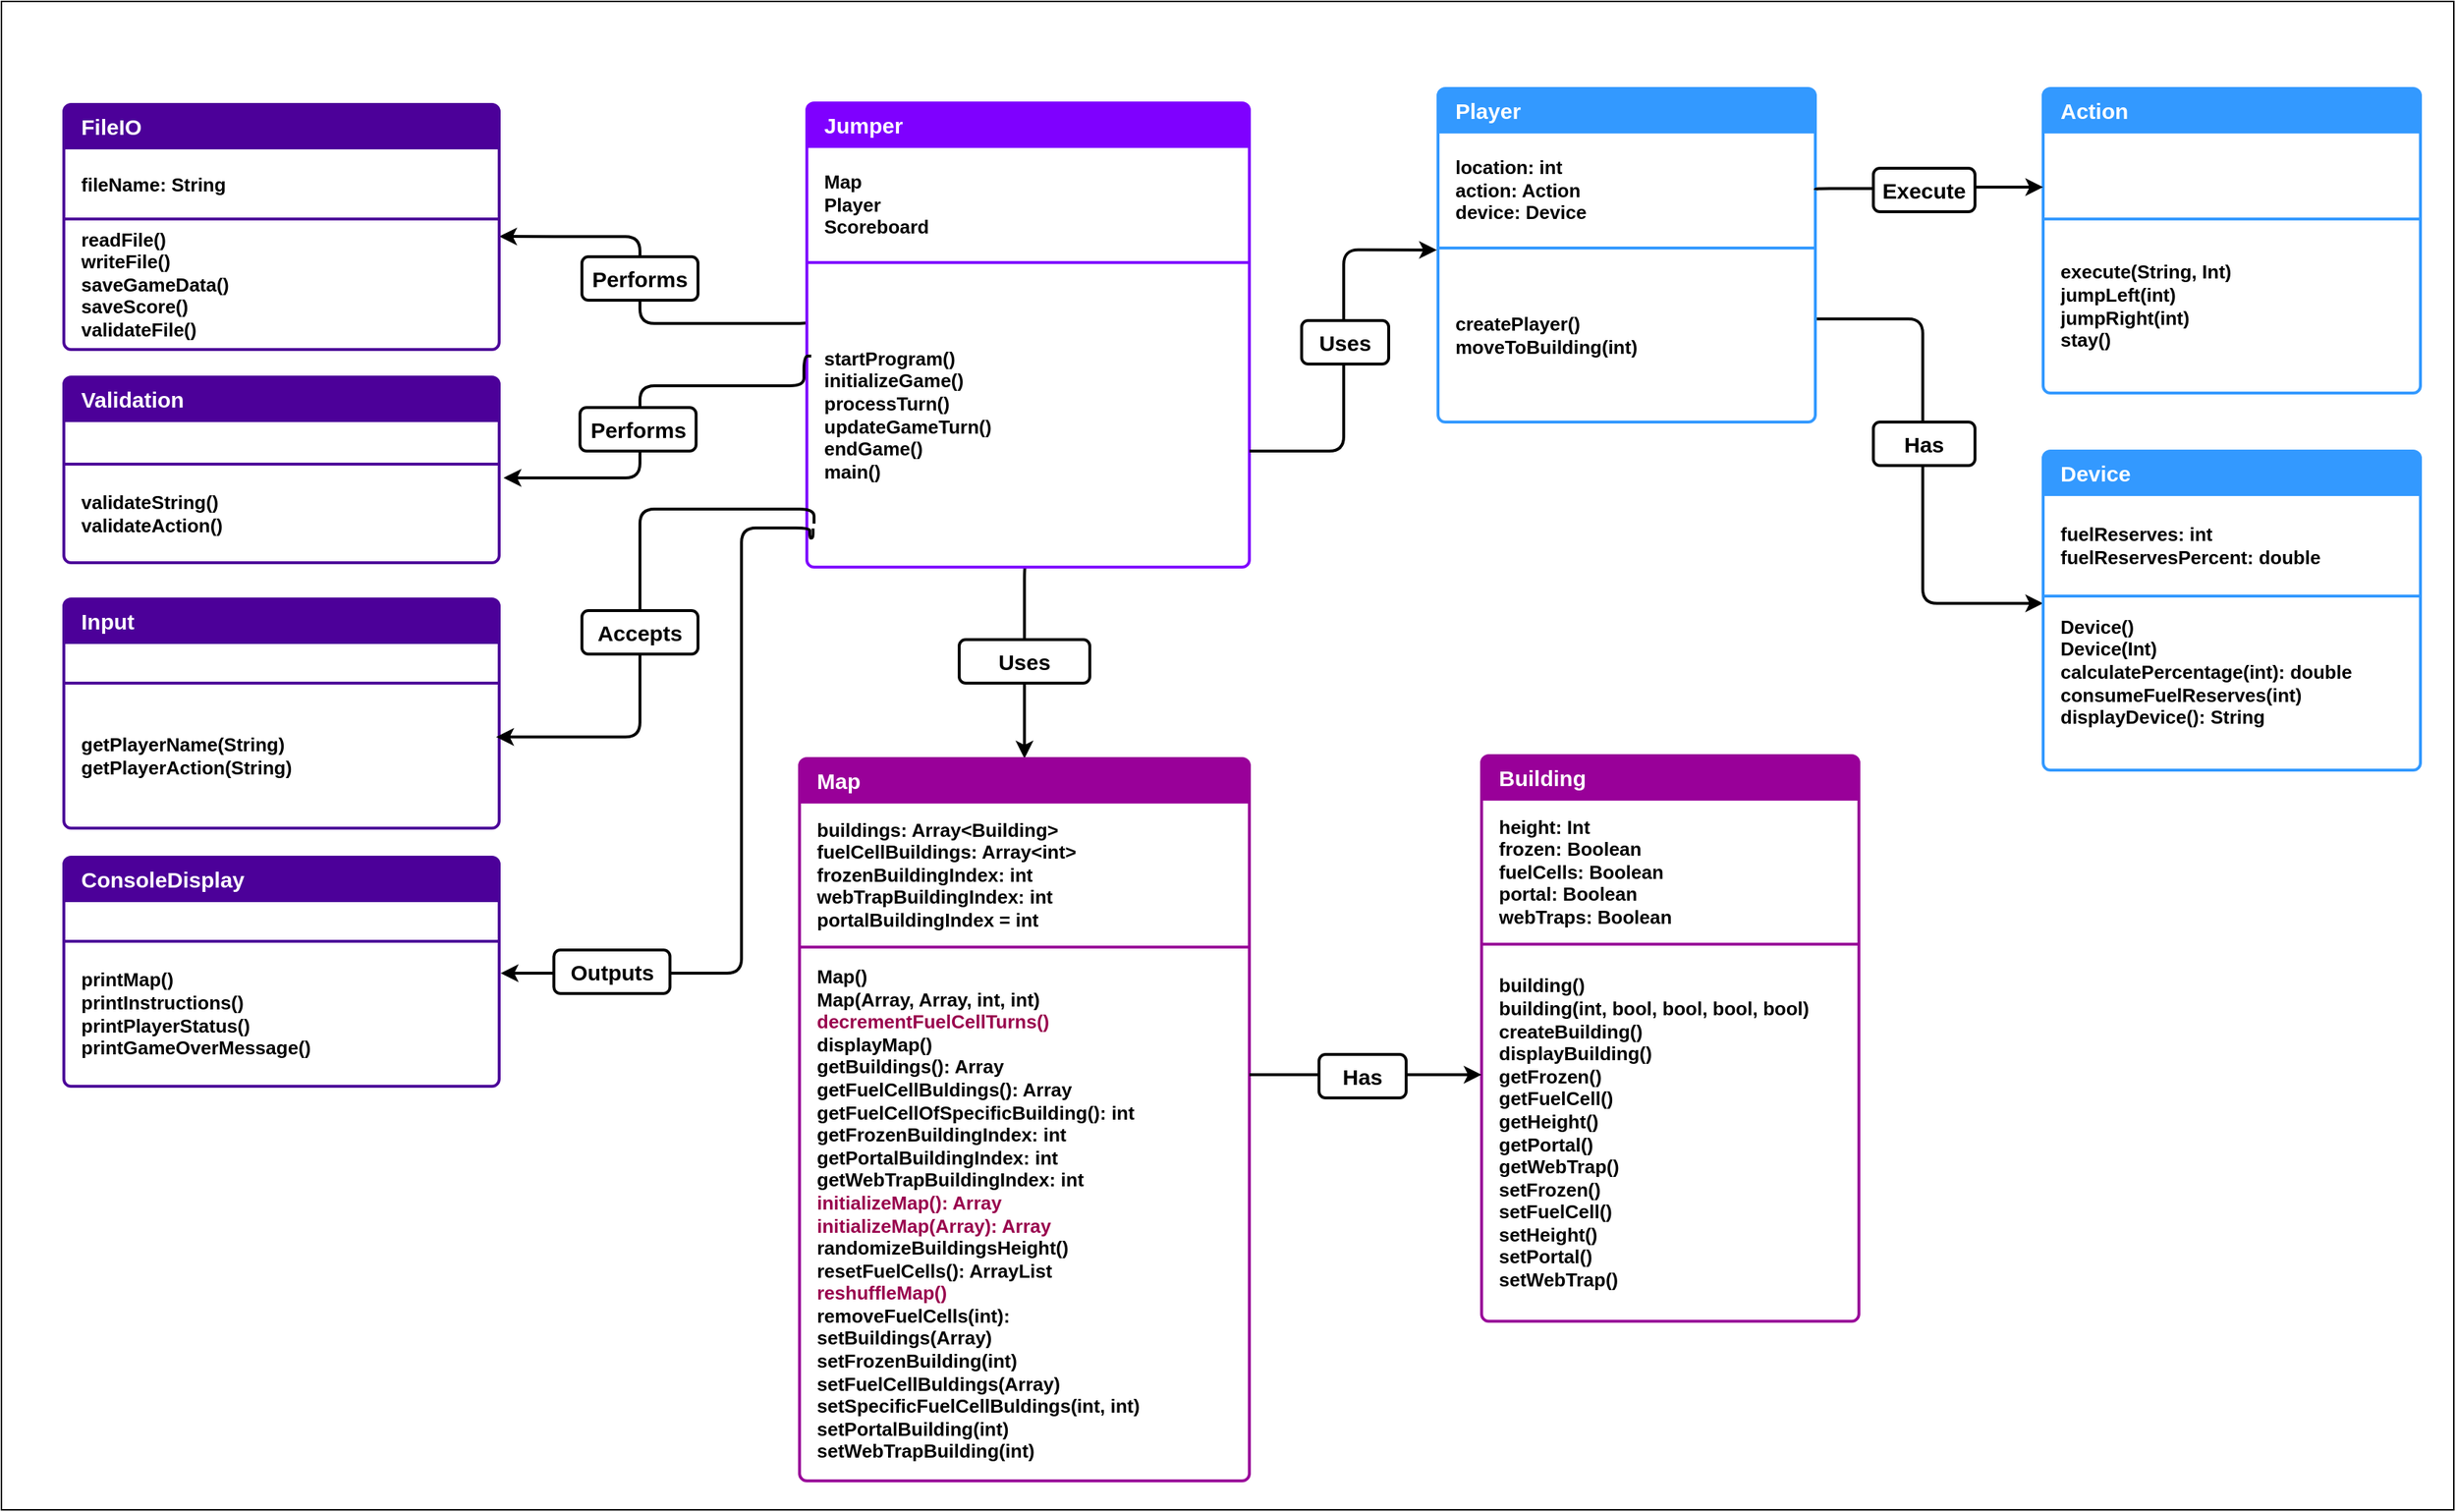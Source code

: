<mxfile version="24.7.17">
  <diagram name="Page-1" id="dSvuV1CNV-9eOFvfghRx">
    <mxGraphModel dx="581" dy="415" grid="1" gridSize="10" guides="1" tooltips="1" connect="1" arrows="1" fold="1" page="1" pageScale="1" pageWidth="850" pageHeight="1100" math="0" shadow="0">
      <root>
        <mxCell id="0" />
        <mxCell id="1" parent="0" />
        <mxCell id="XH4O_Xo0e676Nhpj7tfd-28" value="" style="rounded=0;whiteSpace=wrap;html=1;gradientColor=default;fillColor=none;strokeColor=default;movable=0;resizable=0;rotatable=0;deletable=0;editable=0;locked=1;connectable=0;" parent="1" vertex="1">
          <mxGeometry x="10" y="10" width="1690" height="1040" as="geometry" />
        </mxCell>
        <mxCell id="GWfy-XczUwfGnwTdHz4S-5" style="edgeStyle=orthogonalEdgeStyle;rounded=1;orthogonalLoop=1;jettySize=auto;html=1;curved=0;strokeWidth=2;exitX=0.016;exitY=0.227;exitDx=0;exitDy=0;exitPerimeter=0;entryX=1.001;entryY=0.078;entryDx=0;entryDy=0;entryPerimeter=0;" parent="1" edge="1">
          <mxGeometry relative="1" as="geometry">
            <mxPoint x="567.78" y="229.017" as="sourcePoint" />
            <mxPoint x="353.0" y="172.054" as="targetPoint" />
            <Array as="points">
              <mxPoint x="568" y="232" />
              <mxPoint x="450" y="232" />
              <mxPoint x="450" y="172" />
            </Array>
          </mxGeometry>
        </mxCell>
        <mxCell id="XH4O_Xo0e676Nhpj7tfd-2" style="edgeStyle=orthogonalEdgeStyle;rounded=1;orthogonalLoop=1;jettySize=auto;html=1;curved=0;strokeWidth=2;entryX=0.5;entryY=0;entryDx=0;entryDy=0;exitX=0.49;exitY=0.997;exitDx=0;exitDy=0;exitPerimeter=0;" parent="1" source="1uZrqkp9j0-TrwcevpsD-4" target="y66Isht47EPB-E9qdgSM-7" edge="1">
          <mxGeometry relative="1" as="geometry">
            <Array as="points">
              <mxPoint x="717" y="399" />
              <mxPoint x="715" y="400" />
            </Array>
            <mxPoint x="750.5" y="528.05" as="targetPoint" />
            <mxPoint x="730.595" y="400.0" as="sourcePoint" />
          </mxGeometry>
        </mxCell>
        <mxCell id="1uZrqkp9j0-TrwcevpsD-2" value="Jumper" style="text;strokeColor=#7F00FF;fillColor=#7F00FF;align=left;verticalAlign=middle;spacingLeft=10;spacingRight=10;overflow=hidden;points=[[0,0.5],[1,0.5]];portConstraint=eastwest;rotatable=0;whiteSpace=wrap;html=1;shape=mxgraph.bootstrap.topButton;rSize=5;fontColor=#ffffff;labelBackgroundColor=none;fontSize=15;fontStyle=1;fontFamily=Helvetica;strokeWidth=2;labelPadding=0;labelBorderColor=none;shadow=0;perimeterSpacing=0;swimlaneLine=0;container=0;" parent="1" vertex="1">
          <mxGeometry x="565" y="80" width="305" height="30" as="geometry" />
        </mxCell>
        <mxCell id="1uZrqkp9j0-TrwcevpsD-3" value="Map&lt;div&gt;Player&lt;/div&gt;&lt;div&gt;Scoreboard&lt;/div&gt;" style="text;strokeColor=#7F00FF;fillColor=#FFFFFF;align=left;verticalAlign=middle;spacingLeft=10;spacingRight=10;overflow=hidden;points=[[0,0.5],[1,0.5]];portConstraint=eastwest;rotatable=0;whiteSpace=wrap;html=1;rSize=5;fontColor=#000000;strokeWidth=2;labelPadding=0;labelBorderColor=none;fontSize=13;fontStyle=1;shadow=0;perimeterSpacing=0;swimlaneLine=0;container=0;" parent="1" vertex="1">
          <mxGeometry x="565" y="110" width="305" height="80" as="geometry" />
        </mxCell>
        <mxCell id="1uZrqkp9j0-TrwcevpsD-4" value="startProgram()&lt;div&gt;initializeGame()&lt;/div&gt;&lt;div&gt;processTurn()&lt;/div&gt;&lt;div&gt;updateGameTurn()&lt;/div&gt;&lt;div&gt;endGame()&lt;/div&gt;&lt;div&gt;main()&lt;/div&gt;" style="text;strokeColor=#7F00FF;fillColor=#FFFFFF;align=left;verticalAlign=middle;spacingLeft=10;spacingRight=10;overflow=hidden;points=[[0,0.5],[1,0.5]];portConstraint=eastwest;rotatable=0;whiteSpace=wrap;html=1;shape=mxgraph.bootstrap.bottomButton;rSize=5;fontColor=#000000;strokeWidth=2;labelPadding=0;labelBorderColor=none;fontSize=13;fontStyle=1;shadow=0;perimeterSpacing=0;swimlaneLine=0;container=0;" parent="1" vertex="1">
          <mxGeometry x="565" y="190" width="305" height="210" as="geometry" />
        </mxCell>
        <mxCell id="XH4O_Xo0e676Nhpj7tfd-5" value="Validation" style="text;strokeColor=#4C0099;fillColor=#4C0099;align=left;verticalAlign=middle;spacingLeft=10;spacingRight=10;overflow=hidden;points=[[0,0.5],[1,0.5]];portConstraint=eastwest;rotatable=0;whiteSpace=wrap;html=1;shape=mxgraph.bootstrap.topButton;rSize=5;fontColor=#ffffff;labelBackgroundColor=none;fontSize=15;fontStyle=1;fontFamily=Helvetica;strokeWidth=2;labelPadding=0;labelBorderColor=none;shadow=0;perimeterSpacing=0;swimlaneLine=0;container=0;" parent="1" vertex="1">
          <mxGeometry x="53" y="269" width="300" height="30" as="geometry" />
        </mxCell>
        <mxCell id="XH4O_Xo0e676Nhpj7tfd-6" value="" style="text;strokeColor=#4C0099;fillColor=#FFFFFF;align=left;verticalAlign=middle;spacingLeft=10;spacingRight=10;overflow=hidden;points=[[0,0.5],[1,0.5]];portConstraint=eastwest;rotatable=0;whiteSpace=wrap;html=1;rSize=5;fontColor=#000000;strokeWidth=2;labelPadding=0;labelBorderColor=none;fontSize=13;fontStyle=1;shadow=0;perimeterSpacing=0;swimlaneLine=0;container=0;" parent="1" vertex="1">
          <mxGeometry x="53" y="299" width="300" height="30" as="geometry" />
        </mxCell>
        <mxCell id="XH4O_Xo0e676Nhpj7tfd-7" value="validateString()&lt;div&gt;validateAction()&lt;/div&gt;" style="text;strokeColor=#4C0099;fillColor=#FFFFFF;align=left;verticalAlign=middle;spacingLeft=10;spacingRight=10;overflow=hidden;points=[[0,0.5],[1,0.5]];portConstraint=eastwest;rotatable=0;whiteSpace=wrap;html=1;shape=mxgraph.bootstrap.bottomButton;rSize=5;fontColor=#000000;strokeWidth=2;labelPadding=0;labelBorderColor=none;fontSize=13;fontStyle=1;shadow=0;perimeterSpacing=0;swimlaneLine=0;container=0;" parent="1" vertex="1">
          <mxGeometry x="53" y="329" width="300" height="68" as="geometry" />
        </mxCell>
        <mxCell id="XH4O_Xo0e676Nhpj7tfd-9" value="Input" style="text;strokeColor=#4C0099;fillColor=#4C0099;align=left;verticalAlign=middle;spacingLeft=10;spacingRight=10;overflow=hidden;points=[[0,0.5],[1,0.5]];portConstraint=eastwest;rotatable=0;whiteSpace=wrap;html=1;shape=mxgraph.bootstrap.topButton;rSize=5;fontColor=#ffffff;labelBackgroundColor=none;fontSize=15;fontStyle=1;fontFamily=Helvetica;strokeWidth=2;labelPadding=0;labelBorderColor=none;shadow=0;perimeterSpacing=0;swimlaneLine=0;container=0;" parent="1" vertex="1">
          <mxGeometry x="53" y="422" width="300" height="30" as="geometry" />
        </mxCell>
        <mxCell id="XH4O_Xo0e676Nhpj7tfd-10" value="" style="text;strokeColor=#4C0099;fillColor=#FFFFFF;align=left;verticalAlign=middle;spacingLeft=10;spacingRight=10;overflow=hidden;points=[[0,0.5],[1,0.5]];portConstraint=eastwest;rotatable=0;whiteSpace=wrap;html=1;rSize=5;fontColor=#000000;strokeWidth=2;labelPadding=0;labelBorderColor=none;fontSize=13;fontStyle=1;shadow=0;perimeterSpacing=0;swimlaneLine=0;container=0;" parent="1" vertex="1">
          <mxGeometry x="53" y="452" width="300" height="30" as="geometry" />
        </mxCell>
        <mxCell id="XH4O_Xo0e676Nhpj7tfd-11" value="getPlayerName(String)&lt;div&gt;getPlayerAction(String)&lt;/div&gt;" style="text;strokeColor=#4C0099;fillColor=#FFFFFF;align=left;verticalAlign=middle;spacingLeft=10;spacingRight=10;overflow=hidden;points=[[0,0.5],[1,0.5]];portConstraint=eastwest;rotatable=0;whiteSpace=wrap;html=1;shape=mxgraph.bootstrap.bottomButton;rSize=5;fontColor=#000000;strokeWidth=2;labelPadding=0;labelBorderColor=none;fontSize=13;fontStyle=1;shadow=0;perimeterSpacing=0;swimlaneLine=0;container=0;" parent="1" vertex="1">
          <mxGeometry x="53" y="480" width="300" height="100" as="geometry" />
        </mxCell>
        <mxCell id="XH4O_Xo0e676Nhpj7tfd-23" style="edgeStyle=orthogonalEdgeStyle;rounded=1;orthogonalLoop=1;jettySize=auto;html=1;curved=0;strokeWidth=2;entryX=0.993;entryY=0.371;entryDx=0;entryDy=0;entryPerimeter=0;" parent="1" target="XH4O_Xo0e676Nhpj7tfd-11" edge="1">
          <mxGeometry relative="1" as="geometry">
            <mxPoint x="570" y="370" as="sourcePoint" />
            <mxPoint x="400" y="540" as="targetPoint" />
            <Array as="points">
              <mxPoint x="570" y="360" />
              <mxPoint x="450" y="360" />
              <mxPoint x="450" y="517" />
            </Array>
          </mxGeometry>
        </mxCell>
        <mxCell id="XH4O_Xo0e676Nhpj7tfd-25" style="edgeStyle=orthogonalEdgeStyle;rounded=1;orthogonalLoop=1;jettySize=auto;html=1;curved=0;strokeWidth=2;entryX=1.01;entryY=0.139;entryDx=0;entryDy=0;entryPerimeter=0;exitX=0.01;exitY=0.307;exitDx=0;exitDy=0;exitPerimeter=0;" parent="1" source="1uZrqkp9j0-TrwcevpsD-4" target="XH4O_Xo0e676Nhpj7tfd-7" edge="1">
          <mxGeometry relative="1" as="geometry">
            <mxPoint x="530" y="290" as="sourcePoint" />
            <mxPoint x="353.0" y="289.504" as="targetPoint" />
            <Array as="points">
              <mxPoint x="563" y="275" />
              <mxPoint x="450" y="276" />
              <mxPoint x="450" y="339" />
            </Array>
          </mxGeometry>
        </mxCell>
        <mxCell id="XH4O_Xo0e676Nhpj7tfd-20" value="Performs" style="text;strokeColor=default;fillColor=default;align=center;verticalAlign=middle;whiteSpace=wrap;rounded=1;fontSize=15;strokeWidth=2;fontStyle=1;labelBackgroundColor=default;gradientColor=none;imageHeight=22;" parent="1" vertex="1">
          <mxGeometry x="408.7" y="290" width="80" height="30" as="geometry" />
        </mxCell>
        <mxCell id="XH4O_Xo0e676Nhpj7tfd-26" value="Accepts" style="text;strokeColor=default;fillColor=default;align=center;verticalAlign=middle;whiteSpace=wrap;rounded=1;fontSize=15;strokeWidth=2;fontStyle=1;labelBackgroundColor=default;gradientColor=none;imageHeight=22;" parent="1" vertex="1">
          <mxGeometry x="410" y="430" width="80" height="30" as="geometry" />
        </mxCell>
        <mxCell id="y66Isht47EPB-E9qdgSM-7" value="" style="swimlane;fontStyle=1;childLayout=stackLayout;horizontal=1;startSize=0;horizontalStack=0;resizeParent=1;resizeParentMax=0;resizeLast=0;collapsible=0;marginBottom=0;whiteSpace=wrap;html=1;strokeColor=none;fillColor=none;strokeWidth=2;labelPadding=0;labelBorderColor=none;fontSize=13;shadow=0;perimeterSpacing=0;swimlaneLine=0;" parent="1" vertex="1">
          <mxGeometry x="560" y="532" width="310" height="130" as="geometry" />
        </mxCell>
        <mxCell id="y66Isht47EPB-E9qdgSM-8" value="Map" style="text;strokeColor=#990099;fillColor=#990099;align=left;verticalAlign=middle;spacingLeft=10;spacingRight=10;overflow=hidden;points=[[0,0.5],[1,0.5]];portConstraint=eastwest;rotatable=0;whiteSpace=wrap;html=1;shape=mxgraph.bootstrap.topButton;rSize=5;fontColor=#ffffff;labelBackgroundColor=none;fontSize=15;fontStyle=1;fontFamily=Helvetica;strokeWidth=2;labelPadding=0;labelBorderColor=none;shadow=0;perimeterSpacing=0;swimlaneLine=0;" parent="y66Isht47EPB-E9qdgSM-7" vertex="1">
          <mxGeometry width="310" height="30" as="geometry" />
        </mxCell>
        <mxCell id="y66Isht47EPB-E9qdgSM-9" value="&lt;div&gt;buildings: Array&amp;lt;Building&amp;gt;&lt;br&gt;fuelCellBuildings: Array&amp;lt;int&amp;gt;&lt;/div&gt;&lt;div&gt;frozenBuildingIndex: int&lt;br&gt;webTrapBuildingIndex: int&lt;/div&gt;&lt;div&gt;portalBuildingIndex = int&lt;/div&gt;" style="text;strokeColor=#990099;fillColor=#FFFFFF;align=left;verticalAlign=middle;spacingLeft=10;spacingRight=10;overflow=hidden;points=[[0,0.5],[1,0.5]];portConstraint=eastwest;rotatable=0;whiteSpace=wrap;html=1;rSize=5;fontColor=#000000;strokeWidth=2;labelPadding=0;labelBorderColor=none;fontSize=13;fontStyle=1;shadow=0;perimeterSpacing=0;swimlaneLine=0;" parent="y66Isht47EPB-E9qdgSM-7" vertex="1">
          <mxGeometry y="30" width="310" height="100" as="geometry" />
        </mxCell>
        <mxCell id="y66Isht47EPB-E9qdgSM-31" value="" style="swimlane;fontStyle=1;childLayout=stackLayout;horizontal=1;startSize=0;horizontalStack=0;resizeParent=1;resizeParentMax=0;resizeLast=0;collapsible=0;marginBottom=0;whiteSpace=wrap;html=1;strokeColor=none;fillColor=none;strokeWidth=2;labelPadding=0;labelBorderColor=none;fontSize=13;shadow=0;perimeterSpacing=0;swimlaneLine=0;" parent="1" vertex="1">
          <mxGeometry x="1030" y="530" width="260" height="390" as="geometry" />
        </mxCell>
        <mxCell id="y66Isht47EPB-E9qdgSM-32" value="Building" style="text;strokeColor=#990099;fillColor=#990099;align=left;verticalAlign=middle;spacingLeft=10;spacingRight=10;overflow=hidden;points=[[0,0.5],[1,0.5]];portConstraint=eastwest;rotatable=0;whiteSpace=wrap;html=1;shape=mxgraph.bootstrap.topButton;rSize=5;fontColor=#ffffff;labelBackgroundColor=none;fontSize=15;fontStyle=1;fontFamily=Helvetica;strokeWidth=2;labelPadding=0;labelBorderColor=none;shadow=0;perimeterSpacing=0;swimlaneLine=0;" parent="y66Isht47EPB-E9qdgSM-31" vertex="1">
          <mxGeometry width="260" height="30" as="geometry" />
        </mxCell>
        <mxCell id="y66Isht47EPB-E9qdgSM-33" value="height: Int&lt;div&gt;frozen: Boolean&lt;br&gt;fuelCells: Boolean&lt;br&gt;portal: Boolean&lt;br&gt;webTraps: Boolean&lt;/div&gt;" style="text;strokeColor=#990099;fillColor=#FFFFFF;align=left;verticalAlign=middle;spacingLeft=10;spacingRight=10;overflow=hidden;points=[[0,0.5],[1,0.5]];portConstraint=eastwest;rotatable=0;whiteSpace=wrap;html=1;rSize=5;fontColor=#000000;strokeWidth=2;labelPadding=0;labelBorderColor=none;fontSize=13;fontStyle=1;shadow=0;perimeterSpacing=0;swimlaneLine=0;" parent="y66Isht47EPB-E9qdgSM-31" vertex="1">
          <mxGeometry y="30" width="260" height="100" as="geometry" />
        </mxCell>
        <mxCell id="y66Isht47EPB-E9qdgSM-34" value="building()&lt;br&gt;building(int, bool, bool, bool, bool)&lt;br&gt;createBuilding()&lt;br&gt;displayBuilding()&lt;br&gt;getFrozen()&lt;br&gt;getFuelCell()&lt;br&gt;getHeight()&lt;br&gt;getPortal()&lt;br&gt;getWebTrap()&lt;br&gt;setFrozen()&lt;br&gt;setFuelCell()&lt;br&gt;setHeight()&lt;br&gt;setPortal()&lt;br&gt;setWebTrap()" style="text;strokeColor=#990099;fillColor=#FFFFFF;align=left;verticalAlign=middle;spacingLeft=10;spacingRight=10;overflow=hidden;points=[[0,0.5],[1,0.5]];portConstraint=eastwest;rotatable=0;whiteSpace=wrap;html=1;shape=mxgraph.bootstrap.bottomButton;rSize=5;fontColor=#000000;strokeWidth=2;labelPadding=0;labelBorderColor=none;fontSize=13;fontStyle=1;shadow=0;perimeterSpacing=0;swimlaneLine=0;" parent="y66Isht47EPB-E9qdgSM-31" vertex="1">
          <mxGeometry y="130" width="260" height="260" as="geometry" />
        </mxCell>
        <mxCell id="y66Isht47EPB-E9qdgSM-35" value="" style="swimlane;fontStyle=1;childLayout=stackLayout;horizontal=1;startSize=0;horizontalStack=0;resizeParent=1;resizeParentMax=0;resizeLast=0;collapsible=0;marginBottom=0;whiteSpace=wrap;html=1;strokeColor=none;fillColor=none;strokeWidth=2;labelPadding=0;labelBorderColor=none;fontSize=13;shadow=0;perimeterSpacing=0;swimlaneLine=0;" parent="1" vertex="1">
          <mxGeometry x="1000" y="70" width="260" height="230" as="geometry" />
        </mxCell>
        <mxCell id="y66Isht47EPB-E9qdgSM-36" value="Player" style="text;strokeColor=#3399ff;fillColor=#3399FF;align=left;verticalAlign=middle;spacingLeft=10;spacingRight=10;overflow=hidden;points=[[0,0.5],[1,0.5]];portConstraint=eastwest;rotatable=0;whiteSpace=wrap;html=1;shape=mxgraph.bootstrap.topButton;rSize=5;fontColor=#ffffff;labelBackgroundColor=none;fontSize=15;fontStyle=1;fontFamily=Helvetica;strokeWidth=2;labelPadding=0;labelBorderColor=none;shadow=0;perimeterSpacing=0;swimlaneLine=0;" parent="y66Isht47EPB-E9qdgSM-35" vertex="1">
          <mxGeometry width="260" height="30" as="geometry" />
        </mxCell>
        <mxCell id="y66Isht47EPB-E9qdgSM-37" value="&lt;div&gt;location: int&lt;/div&gt;&lt;div&gt;action: Action&lt;/div&gt;&lt;div&gt;device: Device&lt;/div&gt;" style="text;strokeColor=#3399ff;fillColor=#FFFFFF;align=left;verticalAlign=middle;spacingLeft=10;spacingRight=10;overflow=hidden;points=[[0,0.5],[1,0.5]];portConstraint=eastwest;rotatable=0;whiteSpace=wrap;html=1;rSize=5;fontColor=#000000;strokeWidth=2;labelPadding=0;labelBorderColor=none;fontSize=13;fontStyle=1;shadow=0;perimeterSpacing=0;swimlaneLine=0;" parent="y66Isht47EPB-E9qdgSM-35" vertex="1">
          <mxGeometry y="30" width="260" height="80" as="geometry" />
        </mxCell>
        <mxCell id="y66Isht47EPB-E9qdgSM-38" value="&lt;div&gt;createPlayer()&lt;/div&gt;&lt;div&gt;moveToBuilding(int)&lt;/div&gt;" style="text;strokeColor=#3399ff;fillColor=#FFFFFF;align=left;verticalAlign=middle;spacingLeft=10;spacingRight=10;overflow=hidden;points=[[0,0.5],[1,0.5]];portConstraint=eastwest;rotatable=0;whiteSpace=wrap;html=1;shape=mxgraph.bootstrap.bottomButton;rSize=5;fontColor=#000000;strokeWidth=2;labelPadding=0;labelBorderColor=none;fontSize=13;fontStyle=1;shadow=0;perimeterSpacing=0;swimlaneLine=0;" parent="y66Isht47EPB-E9qdgSM-35" vertex="1">
          <mxGeometry y="110" width="260" height="120" as="geometry" />
        </mxCell>
        <mxCell id="y66Isht47EPB-E9qdgSM-43" value="Uses" style="text;strokeColor=default;fillColor=default;align=center;verticalAlign=middle;whiteSpace=wrap;rounded=1;fontSize=15;strokeWidth=2;fontStyle=1;labelBackgroundColor=default;gradientColor=none;imageHeight=22;" parent="1" vertex="1">
          <mxGeometry x="670" y="450" width="90" height="30" as="geometry" />
        </mxCell>
        <mxCell id="y66Isht47EPB-E9qdgSM-12" value="&lt;div&gt;Map()&lt;br&gt;Map(Array, Array, int, int)&lt;br&gt;&lt;/div&gt;&lt;div&gt;&lt;font color=&quot;#99004d&quot;&gt;decrementFuelCellTurns()&lt;/font&gt;&lt;/div&gt;&lt;div&gt;displayMap()&lt;/div&gt;&lt;div&gt;getBuildings(): Array&lt;br&gt;getFuelCellBuldings(): Array&lt;/div&gt;&lt;div&gt;getFuelCellOfSpecificBuilding(): int&lt;br&gt;getFrozenBuildingIndex: int&lt;/div&gt;&lt;div&gt;getPortalBuildingIndex: int&lt;br&gt;getWebTrapBuildingIndex: int&lt;/div&gt;&lt;div&gt;&lt;div&gt;&lt;font color=&quot;#99004d&quot;&gt;initializeMap(): Array&lt;/font&gt;&lt;/div&gt;&lt;div&gt;&lt;font color=&quot;#99004d&quot;&gt;initializeMap(&lt;span style=&quot;background-color: initial;&quot;&gt;Array&lt;/span&gt;&lt;span style=&quot;background-color: initial;&quot;&gt;): Array&lt;/span&gt;&lt;/font&gt;&lt;/div&gt;&lt;/div&gt;&lt;div&gt;randomizeBuildingsHeight()&lt;br&gt;&lt;/div&gt;&lt;div&gt;resetFuelCells(): ArrayList&lt;/div&gt;&lt;div&gt;&lt;span style=&quot;color: rgb(153, 0, 77);&quot;&gt;reshuffleMap()&lt;/span&gt;&lt;br&gt;&lt;/div&gt;&lt;div&gt;removeFuelCells(int):&lt;br&gt;setBuildings(Array)&lt;br&gt;setFrozenBuilding(int)&lt;br&gt;setFuelCellBuldings(Array)&lt;/div&gt;&lt;div&gt;setSpecificFuelCellBuldings(int, int)&lt;br&gt;&lt;/div&gt;&lt;div&gt;setPortalBuilding(int)&lt;br&gt;setWebTrapBuilding(int)&lt;/div&gt;" style="text;strokeColor=#990099;fillColor=#FFFFFF;align=left;verticalAlign=middle;spacingLeft=10;spacingRight=10;overflow=hidden;points=[[0,0.5],[1,0.5]];portConstraint=eastwest;rotatable=0;whiteSpace=wrap;html=1;shape=mxgraph.bootstrap.bottomButton;rSize=5;fontColor=#000000;strokeWidth=2;labelPadding=0;labelBorderColor=none;fontSize=13;fontStyle=1;shadow=0;perimeterSpacing=0;swimlaneLine=0;" parent="1" vertex="1">
          <mxGeometry x="560" y="662" width="310" height="368" as="geometry" />
        </mxCell>
        <mxCell id="GWfy-XczUwfGnwTdHz4S-2" value="FileIO" style="text;strokeColor=#4C0099;fillColor=#4C0099;align=left;verticalAlign=middle;spacingLeft=10;spacingRight=10;overflow=hidden;points=[[0,0.5],[1,0.5]];portConstraint=eastwest;rotatable=0;whiteSpace=wrap;html=1;shape=mxgraph.bootstrap.topButton;rSize=5;fontColor=#ffffff;labelBackgroundColor=none;fontSize=15;fontStyle=1;fontFamily=Helvetica;strokeWidth=2;labelPadding=0;labelBorderColor=none;shadow=0;perimeterSpacing=0;swimlaneLine=0;container=0;" parent="1" vertex="1">
          <mxGeometry x="53" y="81" width="300" height="30" as="geometry" />
        </mxCell>
        <mxCell id="GWfy-XczUwfGnwTdHz4S-3" value="fileName: String" style="text;strokeColor=#4C0099;fillColor=#FFFFFF;align=left;verticalAlign=middle;spacingLeft=10;spacingRight=10;overflow=hidden;points=[[0,0.5],[1,0.5]];portConstraint=eastwest;rotatable=0;whiteSpace=wrap;html=1;rSize=5;fontColor=#000000;strokeWidth=2;labelPadding=0;labelBorderColor=none;fontSize=13;fontStyle=1;shadow=0;perimeterSpacing=0;swimlaneLine=0;container=0;" parent="1" vertex="1">
          <mxGeometry x="53" y="111" width="300" height="49" as="geometry" />
        </mxCell>
        <mxCell id="GWfy-XczUwfGnwTdHz4S-4" value="readFile()&lt;div&gt;writeFile()&lt;br&gt;&lt;div&gt;saveGameData()&lt;/div&gt;&lt;div&gt;saveScore()&lt;/div&gt;&lt;div&gt;validateFile()&lt;/div&gt;&lt;/div&gt;" style="text;strokeColor=#4C0099;fillColor=#FFFFFF;align=left;verticalAlign=middle;spacingLeft=10;spacingRight=10;overflow=hidden;points=[[0,0.5],[1,0.5]];portConstraint=eastwest;rotatable=0;whiteSpace=wrap;html=1;shape=mxgraph.bootstrap.bottomButton;rSize=5;fontColor=#000000;strokeWidth=2;labelPadding=0;labelBorderColor=none;fontSize=13;fontStyle=1;shadow=0;perimeterSpacing=0;swimlaneLine=0;container=0;" parent="1" vertex="1">
          <mxGeometry x="53" y="160" width="300" height="90" as="geometry" />
        </mxCell>
        <mxCell id="GWfy-XczUwfGnwTdHz4S-6" value="Performs" style="text;strokeColor=default;fillColor=default;align=center;verticalAlign=middle;whiteSpace=wrap;rounded=1;fontSize=15;strokeWidth=2;fontStyle=1;labelBackgroundColor=default;gradientColor=none;imageHeight=22;" parent="1" vertex="1">
          <mxGeometry x="410" y="186" width="80" height="30" as="geometry" />
        </mxCell>
        <mxCell id="-rpL_BoC7BCpO8B9Qsjb-5" value="" style="swimlane;fontStyle=1;childLayout=stackLayout;horizontal=1;startSize=0;horizontalStack=0;resizeParent=1;resizeParentMax=0;resizeLast=0;collapsible=0;marginBottom=0;whiteSpace=wrap;html=1;strokeColor=none;fillColor=none;strokeWidth=2;labelPadding=0;labelBorderColor=none;fontSize=13;shadow=0;perimeterSpacing=0;swimlaneLine=0;" parent="1" vertex="1">
          <mxGeometry x="1417" y="70" width="260" height="210" as="geometry" />
        </mxCell>
        <mxCell id="-rpL_BoC7BCpO8B9Qsjb-6" value="Action" style="text;strokeColor=#3399ff;fillColor=#3399FF;align=left;verticalAlign=middle;spacingLeft=10;spacingRight=10;overflow=hidden;points=[[0,0.5],[1,0.5]];portConstraint=eastwest;rotatable=0;whiteSpace=wrap;html=1;shape=mxgraph.bootstrap.topButton;rSize=5;fontColor=#ffffff;labelBackgroundColor=none;fontSize=15;fontStyle=1;fontFamily=Helvetica;strokeWidth=2;labelPadding=0;labelBorderColor=none;shadow=0;perimeterSpacing=0;swimlaneLine=0;" parent="-rpL_BoC7BCpO8B9Qsjb-5" vertex="1">
          <mxGeometry width="260" height="30" as="geometry" />
        </mxCell>
        <mxCell id="-rpL_BoC7BCpO8B9Qsjb-7" value="" style="text;strokeColor=#3399ff;fillColor=#FFFFFF;align=left;verticalAlign=middle;spacingLeft=10;spacingRight=10;overflow=hidden;points=[[0,0.5],[1,0.5]];portConstraint=eastwest;rotatable=0;whiteSpace=wrap;html=1;rSize=5;fontColor=#000000;strokeWidth=2;labelPadding=0;labelBorderColor=none;fontSize=13;fontStyle=1;shadow=0;perimeterSpacing=0;swimlaneLine=0;" parent="-rpL_BoC7BCpO8B9Qsjb-5" vertex="1">
          <mxGeometry y="30" width="260" height="60" as="geometry" />
        </mxCell>
        <mxCell id="-rpL_BoC7BCpO8B9Qsjb-8" value="&lt;div&gt;execute(String, Int)&lt;/div&gt;jumpLeft(int)&lt;div&gt;jumpRight(int)&lt;/div&gt;&lt;div&gt;stay()&lt;/div&gt;" style="text;strokeColor=#3399ff;fillColor=#FFFFFF;align=left;verticalAlign=middle;spacingLeft=10;spacingRight=10;overflow=hidden;points=[[0,0.5],[1,0.5]];portConstraint=eastwest;rotatable=0;whiteSpace=wrap;html=1;shape=mxgraph.bootstrap.bottomButton;rSize=5;fontColor=#000000;strokeWidth=2;labelPadding=0;labelBorderColor=none;fontSize=13;fontStyle=1;shadow=0;perimeterSpacing=0;swimlaneLine=0;" parent="-rpL_BoC7BCpO8B9Qsjb-5" vertex="1">
          <mxGeometry y="90" width="260" height="120" as="geometry" />
        </mxCell>
        <mxCell id="-rpL_BoC7BCpO8B9Qsjb-14" value="ConsoleDisplay" style="text;strokeColor=#4C0099;fillColor=#4C0099;align=left;verticalAlign=middle;spacingLeft=10;spacingRight=10;overflow=hidden;points=[[0,0.5],[1,0.5]];portConstraint=eastwest;rotatable=0;whiteSpace=wrap;html=1;shape=mxgraph.bootstrap.topButton;rSize=5;fontColor=#ffffff;labelBackgroundColor=none;fontSize=15;fontStyle=1;fontFamily=Helvetica;strokeWidth=2;labelPadding=0;labelBorderColor=none;shadow=0;perimeterSpacing=0;swimlaneLine=0;container=0;" parent="1" vertex="1">
          <mxGeometry x="53" y="600" width="300" height="30" as="geometry" />
        </mxCell>
        <mxCell id="-rpL_BoC7BCpO8B9Qsjb-15" value="" style="text;strokeColor=#4C0099;fillColor=#FFFFFF;align=left;verticalAlign=middle;spacingLeft=10;spacingRight=10;overflow=hidden;points=[[0,0.5],[1,0.5]];portConstraint=eastwest;rotatable=0;whiteSpace=wrap;html=1;rSize=5;fontColor=#000000;strokeWidth=2;labelPadding=0;labelBorderColor=none;fontSize=13;fontStyle=1;shadow=0;perimeterSpacing=0;swimlaneLine=0;container=0;" parent="1" vertex="1">
          <mxGeometry x="53" y="630" width="300" height="30" as="geometry" />
        </mxCell>
        <mxCell id="-rpL_BoC7BCpO8B9Qsjb-16" value="printMap()&lt;div&gt;printInstructions()&lt;/div&gt;&lt;div&gt;printPlayerStatus()&lt;/div&gt;&lt;div&gt;printGameOverMessage()&lt;/div&gt;" style="text;strokeColor=#4C0099;fillColor=#FFFFFF;align=left;verticalAlign=middle;spacingLeft=10;spacingRight=10;overflow=hidden;points=[[0,0.5],[1,0.5]];portConstraint=eastwest;rotatable=0;whiteSpace=wrap;html=1;shape=mxgraph.bootstrap.bottomButton;rSize=5;fontColor=#000000;strokeWidth=2;labelPadding=0;labelBorderColor=none;fontSize=13;fontStyle=1;shadow=0;perimeterSpacing=0;swimlaneLine=0;container=0;" parent="1" vertex="1">
          <mxGeometry x="53" y="658" width="300" height="100" as="geometry" />
        </mxCell>
        <mxCell id="-rpL_BoC7BCpO8B9Qsjb-18" style="edgeStyle=orthogonalEdgeStyle;rounded=1;orthogonalLoop=1;jettySize=auto;html=1;curved=0;strokeWidth=2;exitX=0.014;exitY=0.873;exitDx=0;exitDy=0;exitPerimeter=0;" parent="1" source="1uZrqkp9j0-TrwcevpsD-4" edge="1">
          <mxGeometry relative="1" as="geometry">
            <mxPoint x="514.5" y="434.2" as="sourcePoint" />
            <mxPoint x="354" y="680" as="targetPoint" />
            <Array as="points">
              <mxPoint x="569" y="380" />
              <mxPoint x="567" y="380" />
              <mxPoint x="567" y="373" />
              <mxPoint x="520" y="373" />
              <mxPoint x="520" y="680" />
            </Array>
          </mxGeometry>
        </mxCell>
        <mxCell id="-rpL_BoC7BCpO8B9Qsjb-17" value="Outputs" style="text;strokeColor=default;fillColor=default;align=center;verticalAlign=middle;whiteSpace=wrap;rounded=1;fontSize=15;strokeWidth=2;fontStyle=1;labelBackgroundColor=default;gradientColor=none;imageHeight=22;" parent="1" vertex="1">
          <mxGeometry x="390.7" y="664" width="80" height="30" as="geometry" />
        </mxCell>
        <mxCell id="7NwAm7F7akfLEv9nztcc-1" style="edgeStyle=orthogonalEdgeStyle;rounded=1;orthogonalLoop=1;jettySize=auto;html=1;curved=0;strokeWidth=2;" parent="1" edge="1">
          <mxGeometry relative="1" as="geometry">
            <Array as="points">
              <mxPoint x="871" y="750" />
              <mxPoint x="940" y="750" />
            </Array>
            <mxPoint x="1030" y="750" as="targetPoint" />
            <mxPoint x="870" y="750" as="sourcePoint" />
          </mxGeometry>
        </mxCell>
        <mxCell id="-rpL_BoC7BCpO8B9Qsjb-28" value="Has" style="text;strokeColor=default;fillColor=default;align=center;verticalAlign=middle;whiteSpace=wrap;rounded=1;fontSize=15;strokeWidth=2;fontStyle=1;labelBackgroundColor=default;gradientColor=none;imageHeight=22;" parent="1" vertex="1">
          <mxGeometry x="918" y="736" width="60" height="30" as="geometry" />
        </mxCell>
        <mxCell id="8p_lHxQiMJLZQaUdYvPn-1" style="edgeStyle=orthogonalEdgeStyle;rounded=1;orthogonalLoop=1;jettySize=auto;html=1;curved=0;strokeWidth=2;entryX=-0.003;entryY=0.484;entryDx=0;entryDy=0;entryPerimeter=0;" parent="1" source="1uZrqkp9j0-TrwcevpsD-4" target="y66Isht47EPB-E9qdgSM-35" edge="1">
          <mxGeometry relative="1" as="geometry">
            <Array as="points">
              <mxPoint x="935" y="320" />
              <mxPoint x="935" y="181" />
            </Array>
            <mxPoint x="984.96" y="382.12" as="targetPoint" />
            <mxPoint x="845" y="382" as="sourcePoint" />
          </mxGeometry>
        </mxCell>
        <mxCell id="8p_lHxQiMJLZQaUdYvPn-2" value="Uses" style="text;strokeColor=default;fillColor=default;align=center;verticalAlign=middle;whiteSpace=wrap;rounded=1;fontSize=15;strokeWidth=2;fontStyle=1;labelBackgroundColor=default;gradientColor=none;imageHeight=22;" parent="1" vertex="1">
          <mxGeometry x="906" y="230" width="60" height="30" as="geometry" />
        </mxCell>
        <mxCell id="8p_lHxQiMJLZQaUdYvPn-13" style="edgeStyle=orthogonalEdgeStyle;rounded=1;orthogonalLoop=1;jettySize=auto;html=1;curved=0;strokeWidth=2;entryX=0;entryY=0.5;entryDx=0;entryDy=0;exitX=1.004;exitY=0.691;exitDx=0;exitDy=0;exitPerimeter=0;" parent="1" source="y66Isht47EPB-E9qdgSM-35" edge="1">
          <mxGeometry relative="1" as="geometry">
            <Array as="points">
              <mxPoint x="1334" y="229" />
              <mxPoint x="1334" y="425" />
            </Array>
            <mxPoint x="1417" y="425" as="targetPoint" />
            <mxPoint x="1270" y="425" as="sourcePoint" />
          </mxGeometry>
        </mxCell>
        <mxCell id="8p_lHxQiMJLZQaUdYvPn-14" value="Has" style="text;strokeColor=default;fillColor=default;align=center;verticalAlign=middle;whiteSpace=wrap;rounded=1;fontSize=15;strokeWidth=2;fontStyle=1;labelBackgroundColor=default;gradientColor=none;imageHeight=22;" parent="1" vertex="1">
          <mxGeometry x="1300" y="300" width="70" height="30" as="geometry" />
        </mxCell>
        <mxCell id="8p_lHxQiMJLZQaUdYvPn-18" value="Device" style="text;strokeColor=#3399ff;fillColor=#3399FF;align=left;verticalAlign=middle;spacingLeft=10;spacingRight=10;overflow=hidden;points=[[0,0.5],[1,0.5]];portConstraint=eastwest;rotatable=0;whiteSpace=wrap;html=1;shape=mxgraph.bootstrap.topButton;rSize=5;fontColor=#ffffff;labelBackgroundColor=none;fontSize=15;fontStyle=1;fontFamily=Helvetica;strokeWidth=2;labelPadding=0;labelBorderColor=none;shadow=0;perimeterSpacing=0;swimlaneLine=0;" parent="1" vertex="1">
          <mxGeometry x="1417" y="320" width="260" height="30" as="geometry" />
        </mxCell>
        <mxCell id="8p_lHxQiMJLZQaUdYvPn-19" value="fuelReserves: int&lt;div&gt;fuelReservesPercent: double&lt;/div&gt;" style="text;strokeColor=#3399ff;fillColor=#FFFFFF;align=left;verticalAlign=middle;spacingLeft=10;spacingRight=10;overflow=hidden;points=[[0,0.5],[1,0.5]];portConstraint=eastwest;rotatable=0;whiteSpace=wrap;html=1;rSize=5;fontColor=#000000;strokeWidth=2;labelPadding=0;labelBorderColor=none;fontSize=13;fontStyle=1;shadow=0;perimeterSpacing=0;swimlaneLine=0;" parent="1" vertex="1">
          <mxGeometry x="1417" y="350" width="260" height="70" as="geometry" />
        </mxCell>
        <mxCell id="8p_lHxQiMJLZQaUdYvPn-20" value="Device()&lt;div&gt;Device(Int)&lt;/div&gt;&lt;div&gt;calculatePercentage(int): double&lt;/div&gt;&lt;div&gt;consumeFuelReserves(int)&lt;/div&gt;&lt;div&gt;displayDevice(): String&lt;/div&gt;&lt;div&gt;&lt;br&gt;&lt;/div&gt;" style="text;strokeColor=#3399ff;fillColor=#FFFFFF;align=left;verticalAlign=middle;spacingLeft=10;spacingRight=10;overflow=hidden;points=[[0,0.5],[1,0.5]];portConstraint=eastwest;rotatable=0;whiteSpace=wrap;html=1;shape=mxgraph.bootstrap.bottomButton;rSize=5;fontColor=#000000;strokeWidth=2;labelPadding=0;labelBorderColor=none;fontSize=13;fontStyle=1;shadow=0;perimeterSpacing=0;swimlaneLine=0;" parent="1" vertex="1">
          <mxGeometry x="1417" y="420" width="260" height="120" as="geometry" />
        </mxCell>
        <mxCell id="8p_lHxQiMJLZQaUdYvPn-29" value="" style="edgeStyle=orthogonalEdgeStyle;rounded=1;orthogonalLoop=1;jettySize=auto;html=1;curved=0;strokeWidth=2;entryX=0;entryY=0.324;entryDx=0;entryDy=0;entryPerimeter=0;exitX=1;exitY=0.5;exitDx=0;exitDy=0;" parent="1" source="y66Isht47EPB-E9qdgSM-37" target="-rpL_BoC7BCpO8B9Qsjb-5" edge="1">
          <mxGeometry relative="1" as="geometry">
            <Array as="points">
              <mxPoint x="1339" y="139" />
              <mxPoint x="1339" y="138" />
            </Array>
            <mxPoint x="1416" y="140" as="targetPoint" />
            <mxPoint x="1262" y="145" as="sourcePoint" />
          </mxGeometry>
        </mxCell>
        <mxCell id="8p_lHxQiMJLZQaUdYvPn-6" value="Execute" style="text;strokeColor=default;fillColor=default;align=center;verticalAlign=middle;whiteSpace=wrap;rounded=1;fontSize=15;strokeWidth=2;fontStyle=1;labelBackgroundColor=default;gradientColor=none;imageHeight=22;" parent="1" vertex="1">
          <mxGeometry x="1300" y="125" width="70" height="30" as="geometry" />
        </mxCell>
      </root>
    </mxGraphModel>
  </diagram>
</mxfile>

